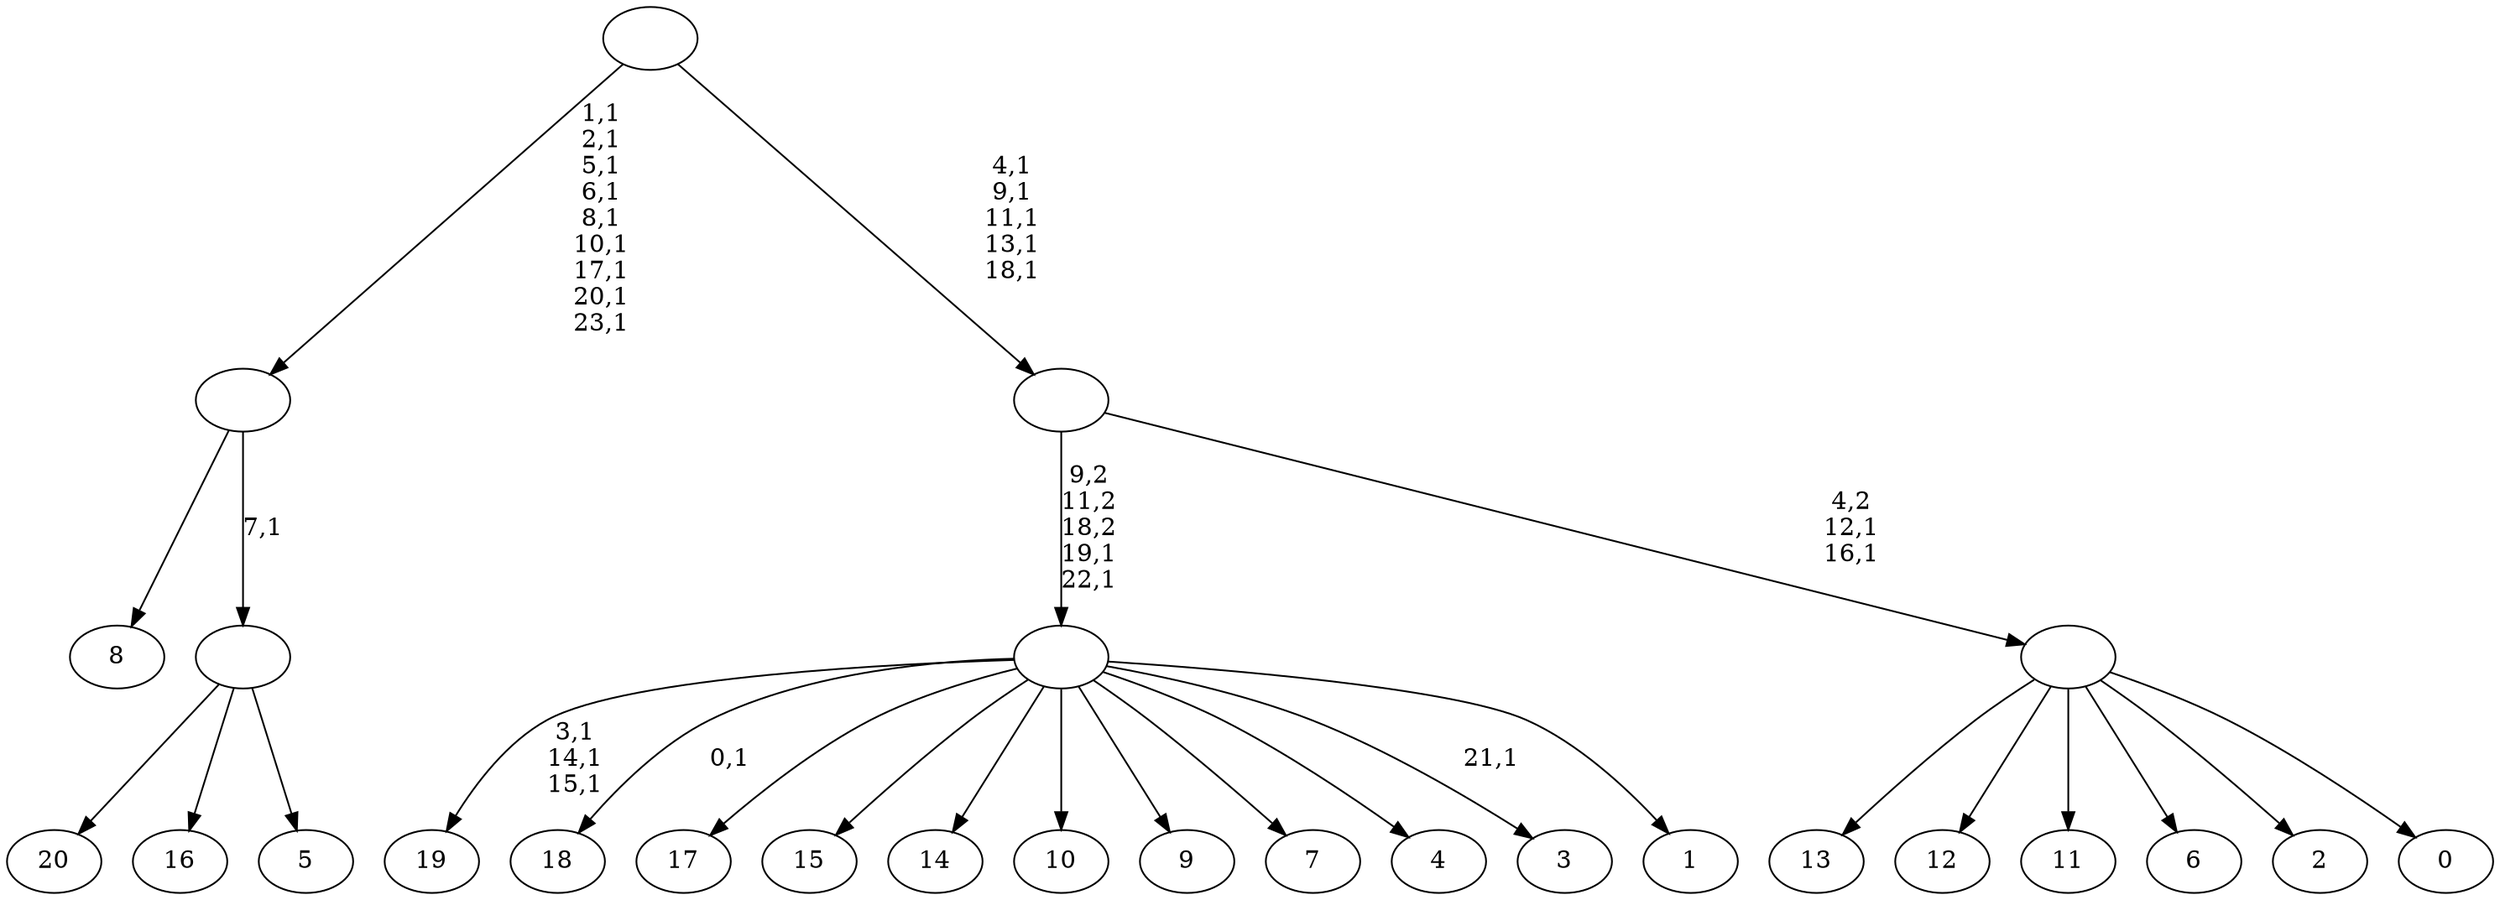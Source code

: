 digraph T {
	45 [label="20"]
	44 [label="19"]
	40 [label="18"]
	38 [label="17"]
	37 [label="16"]
	36 [label="15"]
	35 [label="14"]
	34 [label="13"]
	33 [label="12"]
	32 [label="11"]
	31 [label="10"]
	30 [label="9"]
	29 [label="8"]
	28 [label="7"]
	27 [label="6"]
	26 [label="5"]
	25 [label=""]
	24 [label=""]
	15 [label="4"]
	14 [label="3"]
	12 [label="2"]
	11 [label="1"]
	10 [label=""]
	8 [label="0"]
	7 [label=""]
	5 [label=""]
	0 [label=""]
	25 -> 45 [label=""]
	25 -> 37 [label=""]
	25 -> 26 [label=""]
	24 -> 29 [label=""]
	24 -> 25 [label="7,1"]
	10 -> 14 [label="21,1"]
	10 -> 40 [label="0,1"]
	10 -> 44 [label="3,1\n14,1\n15,1"]
	10 -> 38 [label=""]
	10 -> 36 [label=""]
	10 -> 35 [label=""]
	10 -> 31 [label=""]
	10 -> 30 [label=""]
	10 -> 28 [label=""]
	10 -> 15 [label=""]
	10 -> 11 [label=""]
	7 -> 34 [label=""]
	7 -> 33 [label=""]
	7 -> 32 [label=""]
	7 -> 27 [label=""]
	7 -> 12 [label=""]
	7 -> 8 [label=""]
	5 -> 7 [label="4,2\n12,1\n16,1"]
	5 -> 10 [label="9,2\n11,2\n18,2\n19,1\n22,1"]
	0 -> 5 [label="4,1\n9,1\n11,1\n13,1\n18,1"]
	0 -> 24 [label="1,1\n2,1\n5,1\n6,1\n8,1\n10,1\n17,1\n20,1\n23,1"]
}
